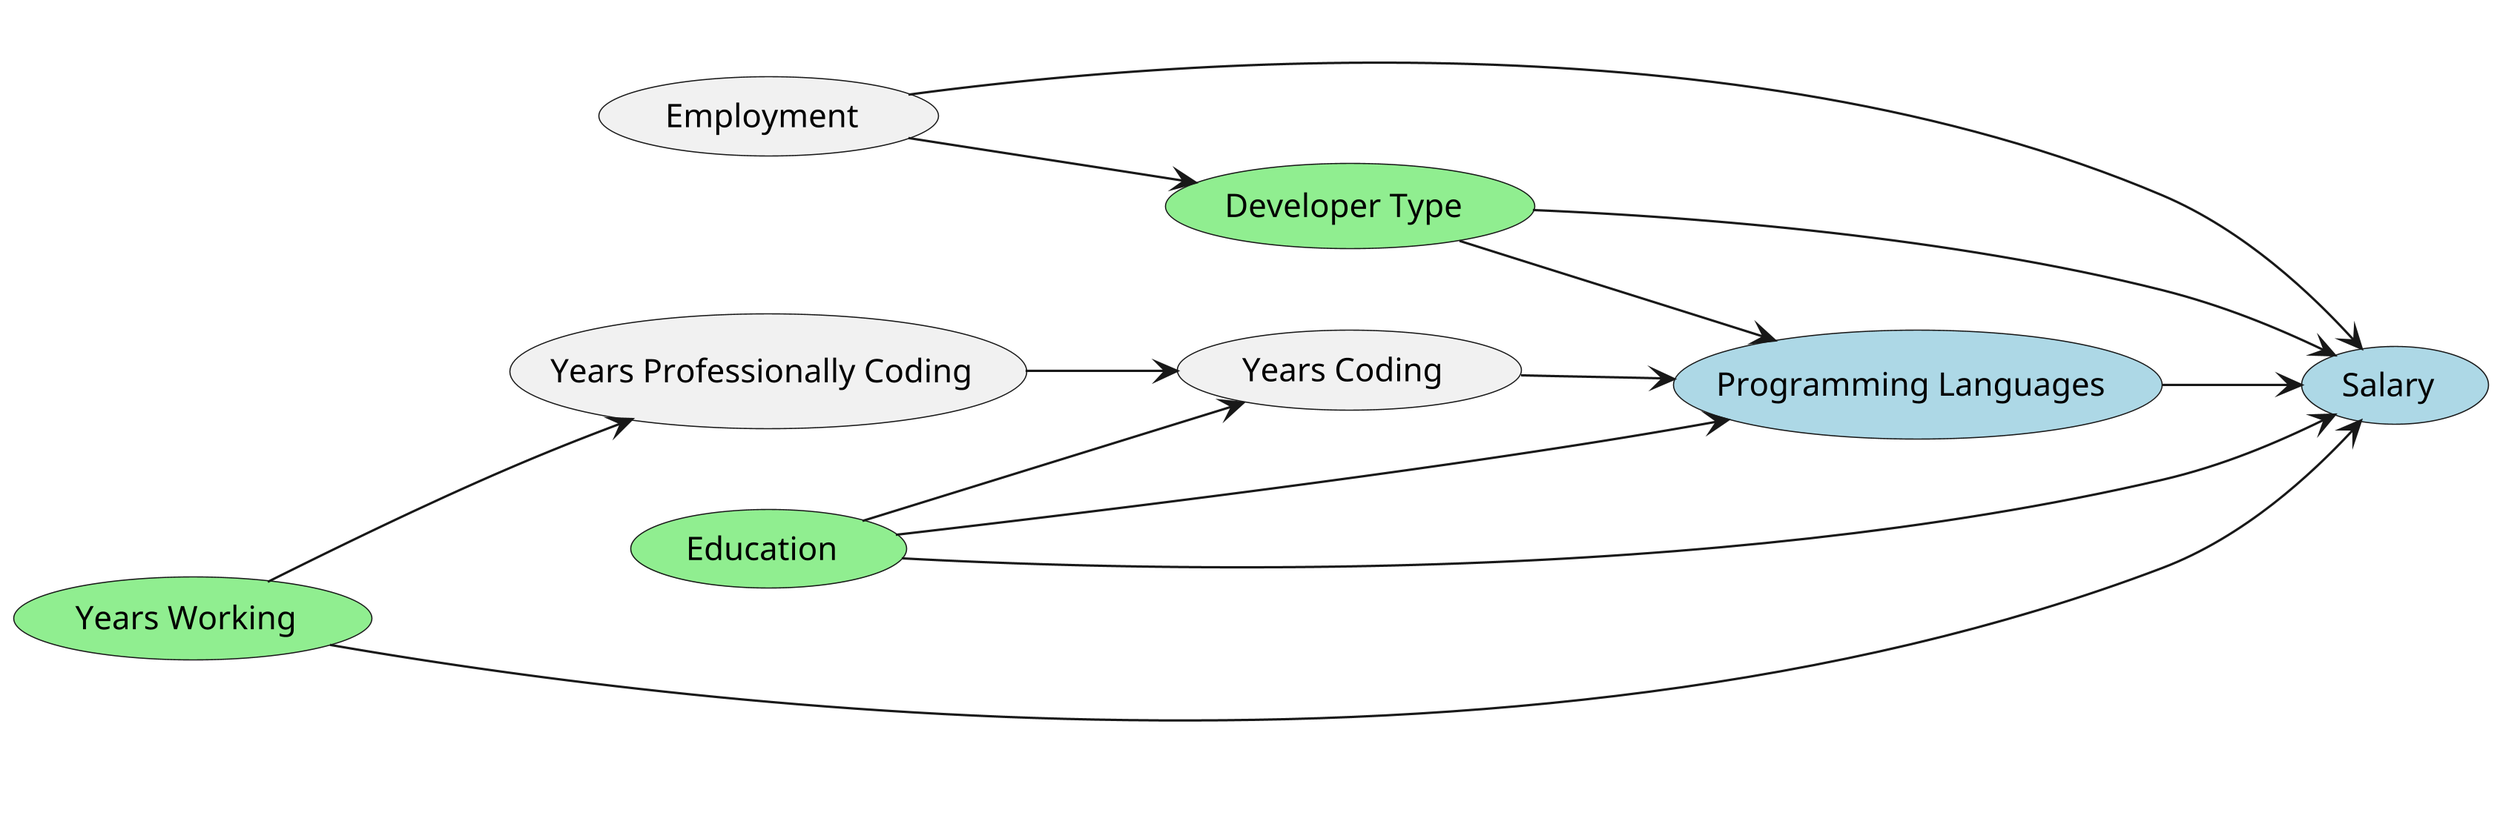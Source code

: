 @startuml model
left to right direction
skinparam dpi 300

(Salary) #LightBlue

(Programming Languages) #LightBlue


(Developer Type) #LightGreen

(Education) #LightGreen

(Employment)

(Years Working) #LightGreen

(Years Coding)

(Years Professionally Coding)

(Programming Languages) --> (Salary)


(Education) --> (Salary)
(Education) --> (Years Coding)
(Education) --> (Programming Languages)


(Developer Type) --> (Programming Languages)
(Developer Type) --> (Salary)


(Employment) --> (Salary)


(Years Working) --> (Salary)

(Years Coding) --> (Programming Languages)

(Employment) --> (Developer Type)

(Years Working) --> (Years Professionally Coding)

(Years Professionally Coding) --> (Years Coding)


' (Programming Languages) --> (Salary)

' (Developer Type) --> (Programming Languages)

' (Developer Type) --> (Salary)

' (Education Level) --> (Developer Type)
' (Education Level) --> (Programming Experience)

' (Work Experience) --> (Salary)

' (Work Experience) --> (Professional Programming Experience)
' (Professional Programming Experience) -> (Programming Experience)

' (Programming Experience) --> (Programming Languages)


' (Employment Status) --> (Salary)

@enduml

